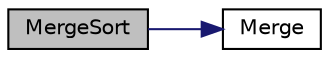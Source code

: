 digraph "MergeSort"
{
  edge [fontname="Helvetica",fontsize="10",labelfontname="Helvetica",labelfontsize="10"];
  node [fontname="Helvetica",fontsize="10",shape=record];
  rankdir="LR";
  Node1 [label="MergeSort",height=0.2,width=0.4,color="black", fillcolor="grey75", style="filled", fontcolor="black"];
  Node1 -> Node2 [color="midnightblue",fontsize="10",style="solid",fontname="Helvetica"];
  Node2 [label="Merge",height=0.2,width=0.4,color="black", fillcolor="white", style="filled",URL="$MergeSortLinkedList_8cpp.html#ac668b542d448c2016db19bb65d3910a6"];
}
